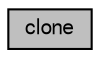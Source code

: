 digraph G
{
  bgcolor="transparent";
  edge [fontname="FreeSans",fontsize="10",labelfontname="FreeSans",labelfontsize="10"];
  node [fontname="FreeSans",fontsize="10",shape=record];
  rankdir=LR;
  Node1 [label="clone",height=0.2,width=0.4,color="black", fillcolor="grey75", style="filled" fontcolor="black"];
}
